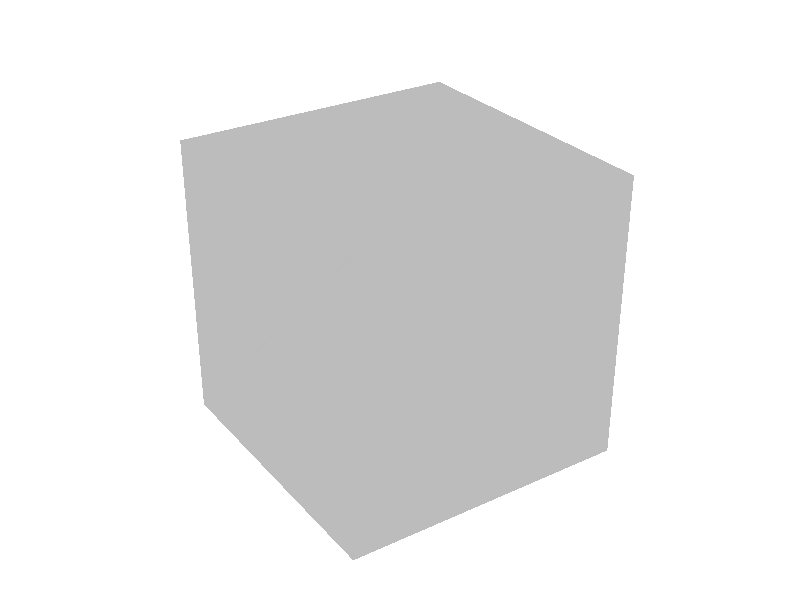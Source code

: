 #include "colors.inc"
background { rgb <1, 1, 1> }
camera {location <2, 3, 2> sky <0,0,1>up <0,1,0> right <-1.33,0,0> angle 35look_at <0, 0, 0> }
mesh2 {
vertex_vectors { 72, 
<-0.5, -0.5, -0.5>, 
<-0.5, 0.5, -0.5>, 
<0, 0, -0.5>, 
<-0.5, 0.5, -0.5>, 
<0.5, 0.5, -0.5>, 
<0, 0, -0.5>, 
<0.5, -0.5, -0.5>, 
<0.5, 0.5, -0.5>, 
<0, 0, -0.5>, 
<-0.5, -0.5, -0.5>, 
<0.5, -0.5, -0.5>, 
<0, 0, -0.5>, 
<-0.5, -0.5, -0.5>, 
<-0.5, 0.5, -0.5>, 
<-0.5, 0, 0>, 
<-0.5, 0.5, -0.5>, 
<-0.5, 0.5, 0.5>, 
<-0.5, 0, 0>, 
<-0.5, -0.5, 0.5>, 
<-0.5, 0.5, 0.5>, 
<-0.5, 0, 0>, 
<-0.5, -0.5, -0.5>, 
<-0.5, -0.5, 0.5>, 
<-0.5, 0, 0>, 
<0.5, -0.5, -0.5>, 
<0.5, 0.5, -0.5>, 
<0.5, 0, 0>, 
<0.5, 0.5, -0.5>, 
<0.5, 0.5, 0.5>, 
<0.5, 0, 0>, 
<0.5, -0.5, 0.5>, 
<0.5, 0.5, 0.5>, 
<0.5, 0, 0>, 
<0.5, -0.5, -0.5>, 
<0.5, -0.5, 0.5>, 
<0.5, 0, 0>, 
<-0.5, 0.5, -0.5>, 
<0.5, 0.5, -0.5>, 
<0, 0.5, 0>, 
<0.5, 0.5, -0.5>, 
<0.5, 0.5, 0.5>, 
<0, 0.5, 0>, 
<-0.5, 0.5, 0.5>, 
<0.5, 0.5, 0.5>, 
<0, 0.5, 0>, 
<-0.5, 0.5, -0.5>, 
<-0.5, 0.5, 0.5>, 
<0, 0.5, 0>, 
<-0.5, -0.5, -0.5>, 
<0.5, -0.5, -0.5>, 
<0, -0.5, 0>, 
<0.5, -0.5, -0.5>, 
<0.5, -0.5, 0.5>, 
<0, -0.5, 0>, 
<-0.5, -0.5, 0.5>, 
<0.5, -0.5, 0.5>, 
<0, -0.5, 0>, 
<-0.5, -0.5, -0.5>, 
<-0.5, -0.5, 0.5>, 
<0, -0.5, 0>, 
<-0.5, -0.5, 0.5>, 
<-0.5, 0.5, 0.5>, 
<0, 0, 0.5>, 
<-0.5, 0.5, 0.5>, 
<0.5, 0.5, 0.5>, 
<0, 0, 0.5>, 
<0.5, -0.5, 0.5>, 
<0.5, 0.5, 0.5>, 
<0, 0, 0.5>, 
<-0.5, -0.5, 0.5>, 
<0.5, -0.5, 0.5>, 
<0, 0, 0.5>
}
normal_vectors { 72, 
<0, -0, -0.5>, 
<0, -0, -0.5>, 
<0, -0, -0.5>, 
<0, -0, -0.5>, 
<0, -0, -0.5>, 
<0, -0, -0.5>, 
<-0, 0, -0.5>, 
<-0, 0, -0.5>, 
<-0, 0, -0.5>, 
<0, 0, -0.5>, 
<0, 0, -0.5>, 
<0, 0, -0.5>, 
<-0.5, 0, 0>, 
<-0.5, 0, 0>, 
<-0.5, 0, 0>, 
<-0.5, -0, 0>, 
<-0.5, -0, 0>, 
<-0.5, -0, 0>, 
<-0.5, 0, -0>, 
<-0.5, 0, -0>, 
<-0.5, 0, -0>, 
<-0.5, 0, -0>, 
<-0.5, 0, -0>, 
<-0.5, 0, -0>, 
<0.5, -0, -0>, 
<0.5, -0, -0>, 
<0.5, -0, -0>, 
<0.5, 0, -0>, 
<0.5, 0, -0>, 
<0.5, 0, -0>, 
<0.5, -0, 0>, 
<0.5, -0, 0>, 
<0.5, -0, 0>, 
<0.5, -0, 0>, 
<0.5, -0, 0>, 
<0.5, -0, 0>, 
<0, 0.5, -0>, 
<0, 0.5, -0>, 
<0, 0.5, -0>, 
<0, 0.5, -0>, 
<0, 0.5, -0>, 
<0, 0.5, -0>, 
<-0, 0.5, 0>, 
<-0, 0.5, 0>, 
<-0, 0.5, 0>, 
<-0, 0.5, -0>, 
<-0, 0.5, -0>, 
<-0, 0.5, -0>, 
<-0, -0.5, 0>, 
<-0, -0.5, 0>, 
<-0, -0.5, 0>, 
<-0, -0.5, 0>, 
<-0, -0.5, 0>, 
<-0, -0.5, 0>, 
<0, -0.5, -0>, 
<0, -0.5, -0>, 
<0, -0.5, -0>, 
<0, -0.5, 0>, 
<0, -0.5, 0>, 
<0, -0.5, 0>, 
<-0, 0, 0.5>, 
<-0, 0, 0.5>, 
<-0, 0, 0.5>, 
<-0, 0, 0.5>, 
<-0, 0, 0.5>, 
<-0, 0, 0.5>, 
<0, -0, 0.5>, 
<0, -0, 0.5>, 
<0, -0, 0.5>, 
<-0, -0, 0.5>, 
<-0, -0, 0.5>, 
<-0, -0, 0.5>
}
texture_list { 72, 
texture{ pigment{ rgb <0.5, 0.5, 0.5>  } }, 
texture{ pigment{ rgb <0.5, 0.5, 0.5>  } }, 
texture{ pigment{ rgb <0.5, 0.5, 0.5>  } }, 
texture{ pigment{ rgb <0.5, 0.5, 0.5>  } }, 
texture{ pigment{ rgb <0.5, 0.5, 0.5>  } }, 
texture{ pigment{ rgb <0.5, 0.5, 0.5>  } }, 
texture{ pigment{ rgb <0.5, 0.5, 0.5>  } }, 
texture{ pigment{ rgb <0.5, 0.5, 0.5>  } }, 
texture{ pigment{ rgb <0.5, 0.5, 0.5>  } }, 
texture{ pigment{ rgb <0.5, 0.5, 0.5>  } }, 
texture{ pigment{ rgb <0.5, 0.5, 0.5>  } }, 
texture{ pigment{ rgb <0.5, 0.5, 0.5>  } }, 
texture{ pigment{ rgb <0.5, 0.5, 0.5>  } }, 
texture{ pigment{ rgb <0.5, 0.5, 0.5>  } }, 
texture{ pigment{ rgb <0.5, 0.5, 0.5>  } }, 
texture{ pigment{ rgb <0.5, 0.5, 0.5>  } }, 
texture{ pigment{ rgb <0.5, 0.5, 0.5>  } }, 
texture{ pigment{ rgb <0.5, 0.5, 0.5>  } }, 
texture{ pigment{ rgb <0.5, 0.5, 0.5>  } }, 
texture{ pigment{ rgb <0.5, 0.5, 0.5>  } }, 
texture{ pigment{ rgb <0.5, 0.5, 0.5>  } }, 
texture{ pigment{ rgb <0.5, 0.5, 0.5>  } }, 
texture{ pigment{ rgb <0.5, 0.5, 0.5>  } }, 
texture{ pigment{ rgb <0.5, 0.5, 0.5>  } }, 
texture{ pigment{ rgb <0.5, 0.5, 0.5>  } }, 
texture{ pigment{ rgb <0.5, 0.5, 0.5>  } }, 
texture{ pigment{ rgb <0.5, 0.5, 0.5>  } }, 
texture{ pigment{ rgb <0.5, 0.5, 0.5>  } }, 
texture{ pigment{ rgb <0.5, 0.5, 0.5>  } }, 
texture{ pigment{ rgb <0.5, 0.5, 0.5>  } }, 
texture{ pigment{ rgb <0.5, 0.5, 0.5>  } }, 
texture{ pigment{ rgb <0.5, 0.5, 0.5>  } }, 
texture{ pigment{ rgb <0.5, 0.5, 0.5>  } }, 
texture{ pigment{ rgb <0.5, 0.5, 0.5>  } }, 
texture{ pigment{ rgb <0.5, 0.5, 0.5>  } }, 
texture{ pigment{ rgb <0.5, 0.5, 0.5>  } }, 
texture{ pigment{ rgb <0.5, 0.5, 0.5>  } }, 
texture{ pigment{ rgb <0.5, 0.5, 0.5>  } }, 
texture{ pigment{ rgb <0.5, 0.5, 0.5>  } }, 
texture{ pigment{ rgb <0.5, 0.5, 0.5>  } }, 
texture{ pigment{ rgb <0.5, 0.5, 0.5>  } }, 
texture{ pigment{ rgb <0.5, 0.5, 0.5>  } }, 
texture{ pigment{ rgb <0.5, 0.5, 0.5>  } }, 
texture{ pigment{ rgb <0.5, 0.5, 0.5>  } }, 
texture{ pigment{ rgb <0.5, 0.5, 0.5>  } }, 
texture{ pigment{ rgb <0.5, 0.5, 0.5>  } }, 
texture{ pigment{ rgb <0.5, 0.5, 0.5>  } }, 
texture{ pigment{ rgb <0.5, 0.5, 0.5>  } }, 
texture{ pigment{ rgb <0.5, 0.5, 0.5>  } }, 
texture{ pigment{ rgb <0.5, 0.5, 0.5>  } }, 
texture{ pigment{ rgb <0.5, 0.5, 0.5>  } }, 
texture{ pigment{ rgb <0.5, 0.5, 0.5>  } }, 
texture{ pigment{ rgb <0.5, 0.5, 0.5>  } }, 
texture{ pigment{ rgb <0.5, 0.5, 0.5>  } }, 
texture{ pigment{ rgb <0.5, 0.5, 0.5>  } }, 
texture{ pigment{ rgb <0.5, 0.5, 0.5>  } }, 
texture{ pigment{ rgb <0.5, 0.5, 0.5>  } }, 
texture{ pigment{ rgb <0.5, 0.5, 0.5>  } }, 
texture{ pigment{ rgb <0.5, 0.5, 0.5>  } }, 
texture{ pigment{ rgb <0.5, 0.5, 0.5>  } }, 
texture{ pigment{ rgb <0.5, 0.5, 0.5>  } }, 
texture{ pigment{ rgb <0.5, 0.5, 0.5>  } }, 
texture{ pigment{ rgb <0.5, 0.5, 0.5>  } }, 
texture{ pigment{ rgb <0.5, 0.5, 0.5>  } }, 
texture{ pigment{ rgb <0.5, 0.5, 0.5>  } }, 
texture{ pigment{ rgb <0.5, 0.5, 0.5>  } }, 
texture{ pigment{ rgb <0.5, 0.5, 0.5>  } }, 
texture{ pigment{ rgb <0.5, 0.5, 0.5>  } }, 
texture{ pigment{ rgb <0.5, 0.5, 0.5>  } }, 
texture{ pigment{ rgb <0.5, 0.5, 0.5>  } }, 
texture{ pigment{ rgb <0.5, 0.5, 0.5>  } }, 
texture{ pigment{ rgb <0.5, 0.5, 0.5>  } }
}
face_indices { 24, 
<0, 1, 2>,0,1,2, 
<3, 4, 5>,3,4,5, 
<6, 7, 8>,6,7,8, 
<9, 10, 11>,9,10,11, 
<12, 13, 14>,12,13,14, 
<15, 16, 17>,15,16,17, 
<18, 19, 20>,18,19,20, 
<21, 22, 23>,21,22,23, 
<24, 25, 26>,24,25,26, 
<27, 28, 29>,27,28,29, 
<30, 31, 32>,30,31,32, 
<33, 34, 35>,33,34,35, 
<36, 37, 38>,36,37,38, 
<39, 40, 41>,39,40,41, 
<42, 43, 44>,42,43,44, 
<45, 46, 47>,45,46,47, 
<48, 49, 50>,48,49,50, 
<51, 52, 53>,51,52,53, 
<54, 55, 56>,54,55,56, 
<57, 58, 59>,57,58,59, 
<60, 61, 62>,60,61,62, 
<63, 64, 65>,63,64,65, 
<66, 67, 68>,66,67,68, 
<69, 70, 71>,69,70,71, 
}
}
light_source {<10, 10, 10> color White}
light_source {<-10, -10, 10> color White}
